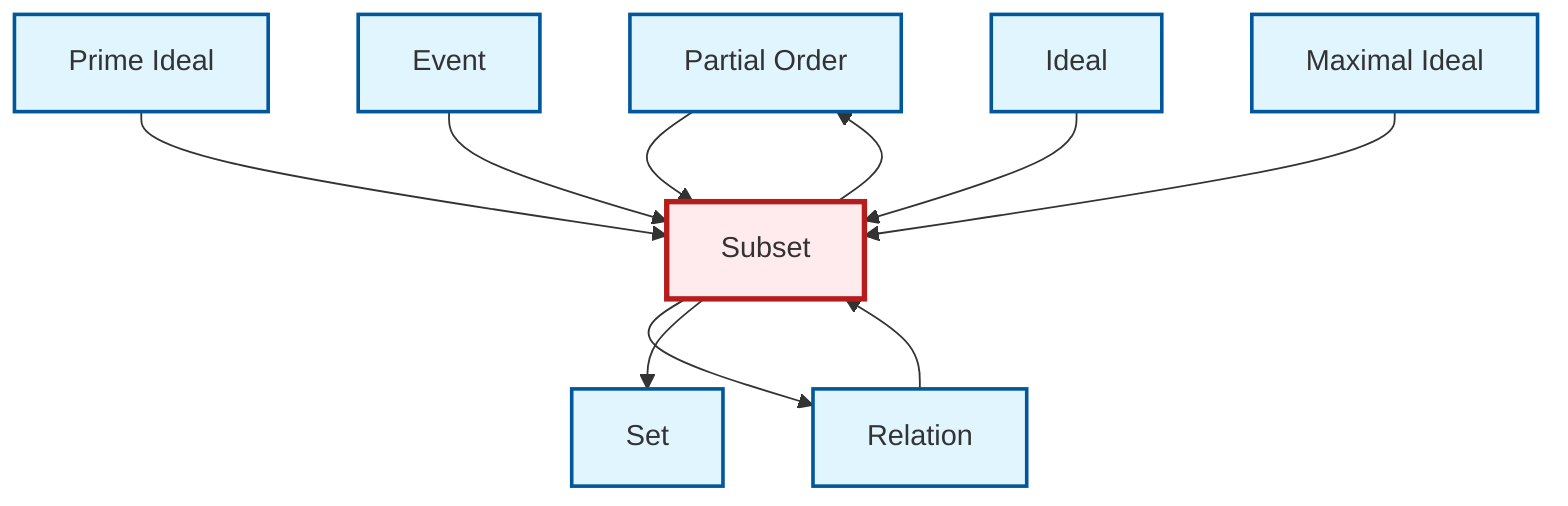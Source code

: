 graph TD
    classDef definition fill:#e1f5fe,stroke:#01579b,stroke-width:2px
    classDef theorem fill:#f3e5f5,stroke:#4a148c,stroke-width:2px
    classDef axiom fill:#fff3e0,stroke:#e65100,stroke-width:2px
    classDef example fill:#e8f5e9,stroke:#1b5e20,stroke-width:2px
    classDef current fill:#ffebee,stroke:#b71c1c,stroke-width:3px
    def-partial-order["Partial Order"]:::definition
    def-maximal-ideal["Maximal Ideal"]:::definition
    def-set["Set"]:::definition
    def-prime-ideal["Prime Ideal"]:::definition
    def-subset["Subset"]:::definition
    def-event["Event"]:::definition
    def-ideal["Ideal"]:::definition
    def-relation["Relation"]:::definition
    def-partial-order --> def-subset
    def-prime-ideal --> def-subset
    def-subset --> def-partial-order
    def-relation --> def-subset
    def-subset --> def-relation
    def-event --> def-subset
    def-ideal --> def-subset
    def-subset --> def-set
    def-maximal-ideal --> def-subset
    class def-subset current
